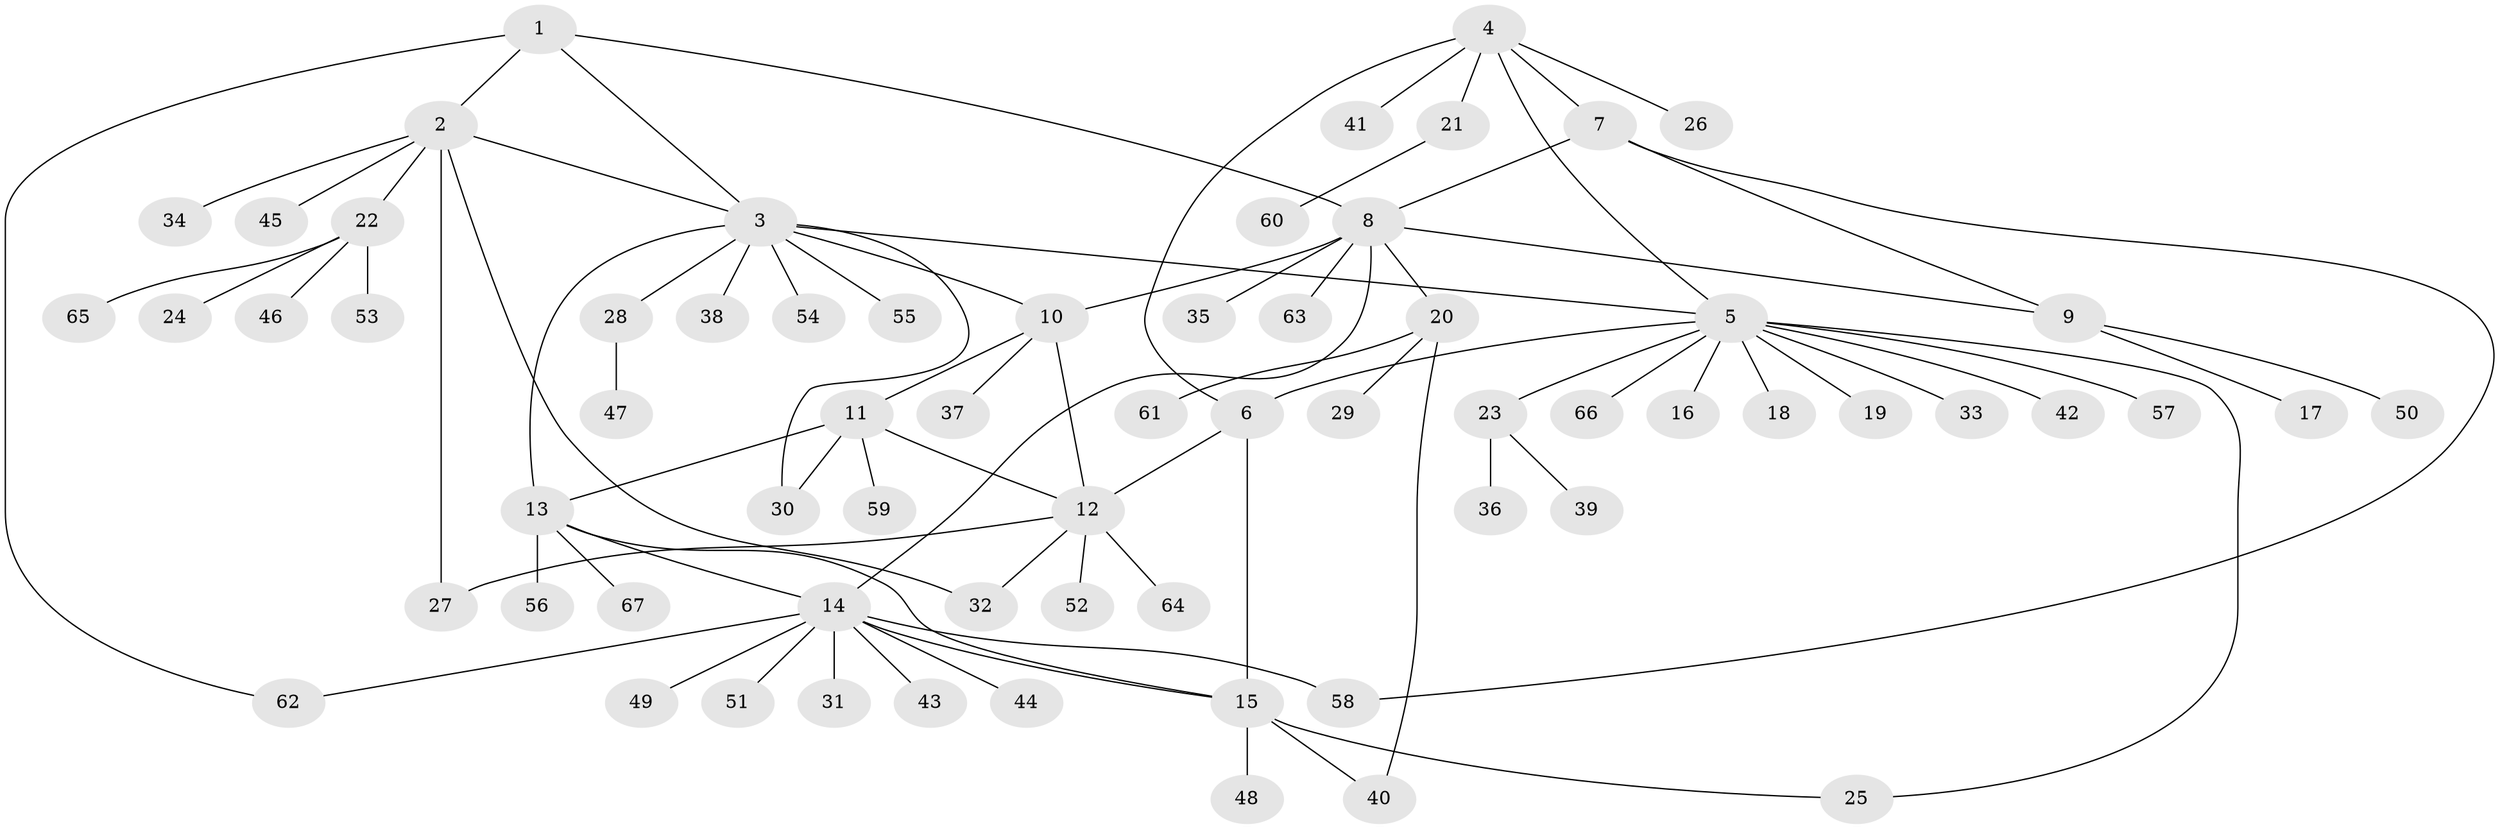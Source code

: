// coarse degree distribution, {6: 0.038461538461538464, 9: 0.07692307692307693, 8: 0.038461538461538464, 5: 0.038461538461538464, 4: 0.038461538461538464, 1: 0.6153846153846154, 2: 0.11538461538461539, 3: 0.038461538461538464}
// Generated by graph-tools (version 1.1) at 2025/19/03/04/25 18:19:31]
// undirected, 67 vertices, 84 edges
graph export_dot {
graph [start="1"]
  node [color=gray90,style=filled];
  1;
  2;
  3;
  4;
  5;
  6;
  7;
  8;
  9;
  10;
  11;
  12;
  13;
  14;
  15;
  16;
  17;
  18;
  19;
  20;
  21;
  22;
  23;
  24;
  25;
  26;
  27;
  28;
  29;
  30;
  31;
  32;
  33;
  34;
  35;
  36;
  37;
  38;
  39;
  40;
  41;
  42;
  43;
  44;
  45;
  46;
  47;
  48;
  49;
  50;
  51;
  52;
  53;
  54;
  55;
  56;
  57;
  58;
  59;
  60;
  61;
  62;
  63;
  64;
  65;
  66;
  67;
  1 -- 2;
  1 -- 3;
  1 -- 8;
  1 -- 62;
  2 -- 3;
  2 -- 22;
  2 -- 27;
  2 -- 32;
  2 -- 34;
  2 -- 45;
  3 -- 5;
  3 -- 10;
  3 -- 13;
  3 -- 28;
  3 -- 30;
  3 -- 38;
  3 -- 54;
  3 -- 55;
  4 -- 5;
  4 -- 6;
  4 -- 7;
  4 -- 21;
  4 -- 26;
  4 -- 41;
  5 -- 6;
  5 -- 16;
  5 -- 18;
  5 -- 19;
  5 -- 23;
  5 -- 25;
  5 -- 33;
  5 -- 42;
  5 -- 57;
  5 -- 66;
  6 -- 12;
  6 -- 15;
  7 -- 8;
  7 -- 9;
  7 -- 58;
  8 -- 9;
  8 -- 10;
  8 -- 14;
  8 -- 20;
  8 -- 35;
  8 -- 63;
  9 -- 17;
  9 -- 50;
  10 -- 11;
  10 -- 12;
  10 -- 37;
  11 -- 12;
  11 -- 13;
  11 -- 30;
  11 -- 59;
  12 -- 27;
  12 -- 32;
  12 -- 52;
  12 -- 64;
  13 -- 14;
  13 -- 15;
  13 -- 56;
  13 -- 67;
  14 -- 15;
  14 -- 31;
  14 -- 43;
  14 -- 44;
  14 -- 49;
  14 -- 51;
  14 -- 58;
  14 -- 62;
  15 -- 25;
  15 -- 40;
  15 -- 48;
  20 -- 29;
  20 -- 40;
  20 -- 61;
  21 -- 60;
  22 -- 24;
  22 -- 46;
  22 -- 53;
  22 -- 65;
  23 -- 36;
  23 -- 39;
  28 -- 47;
}
